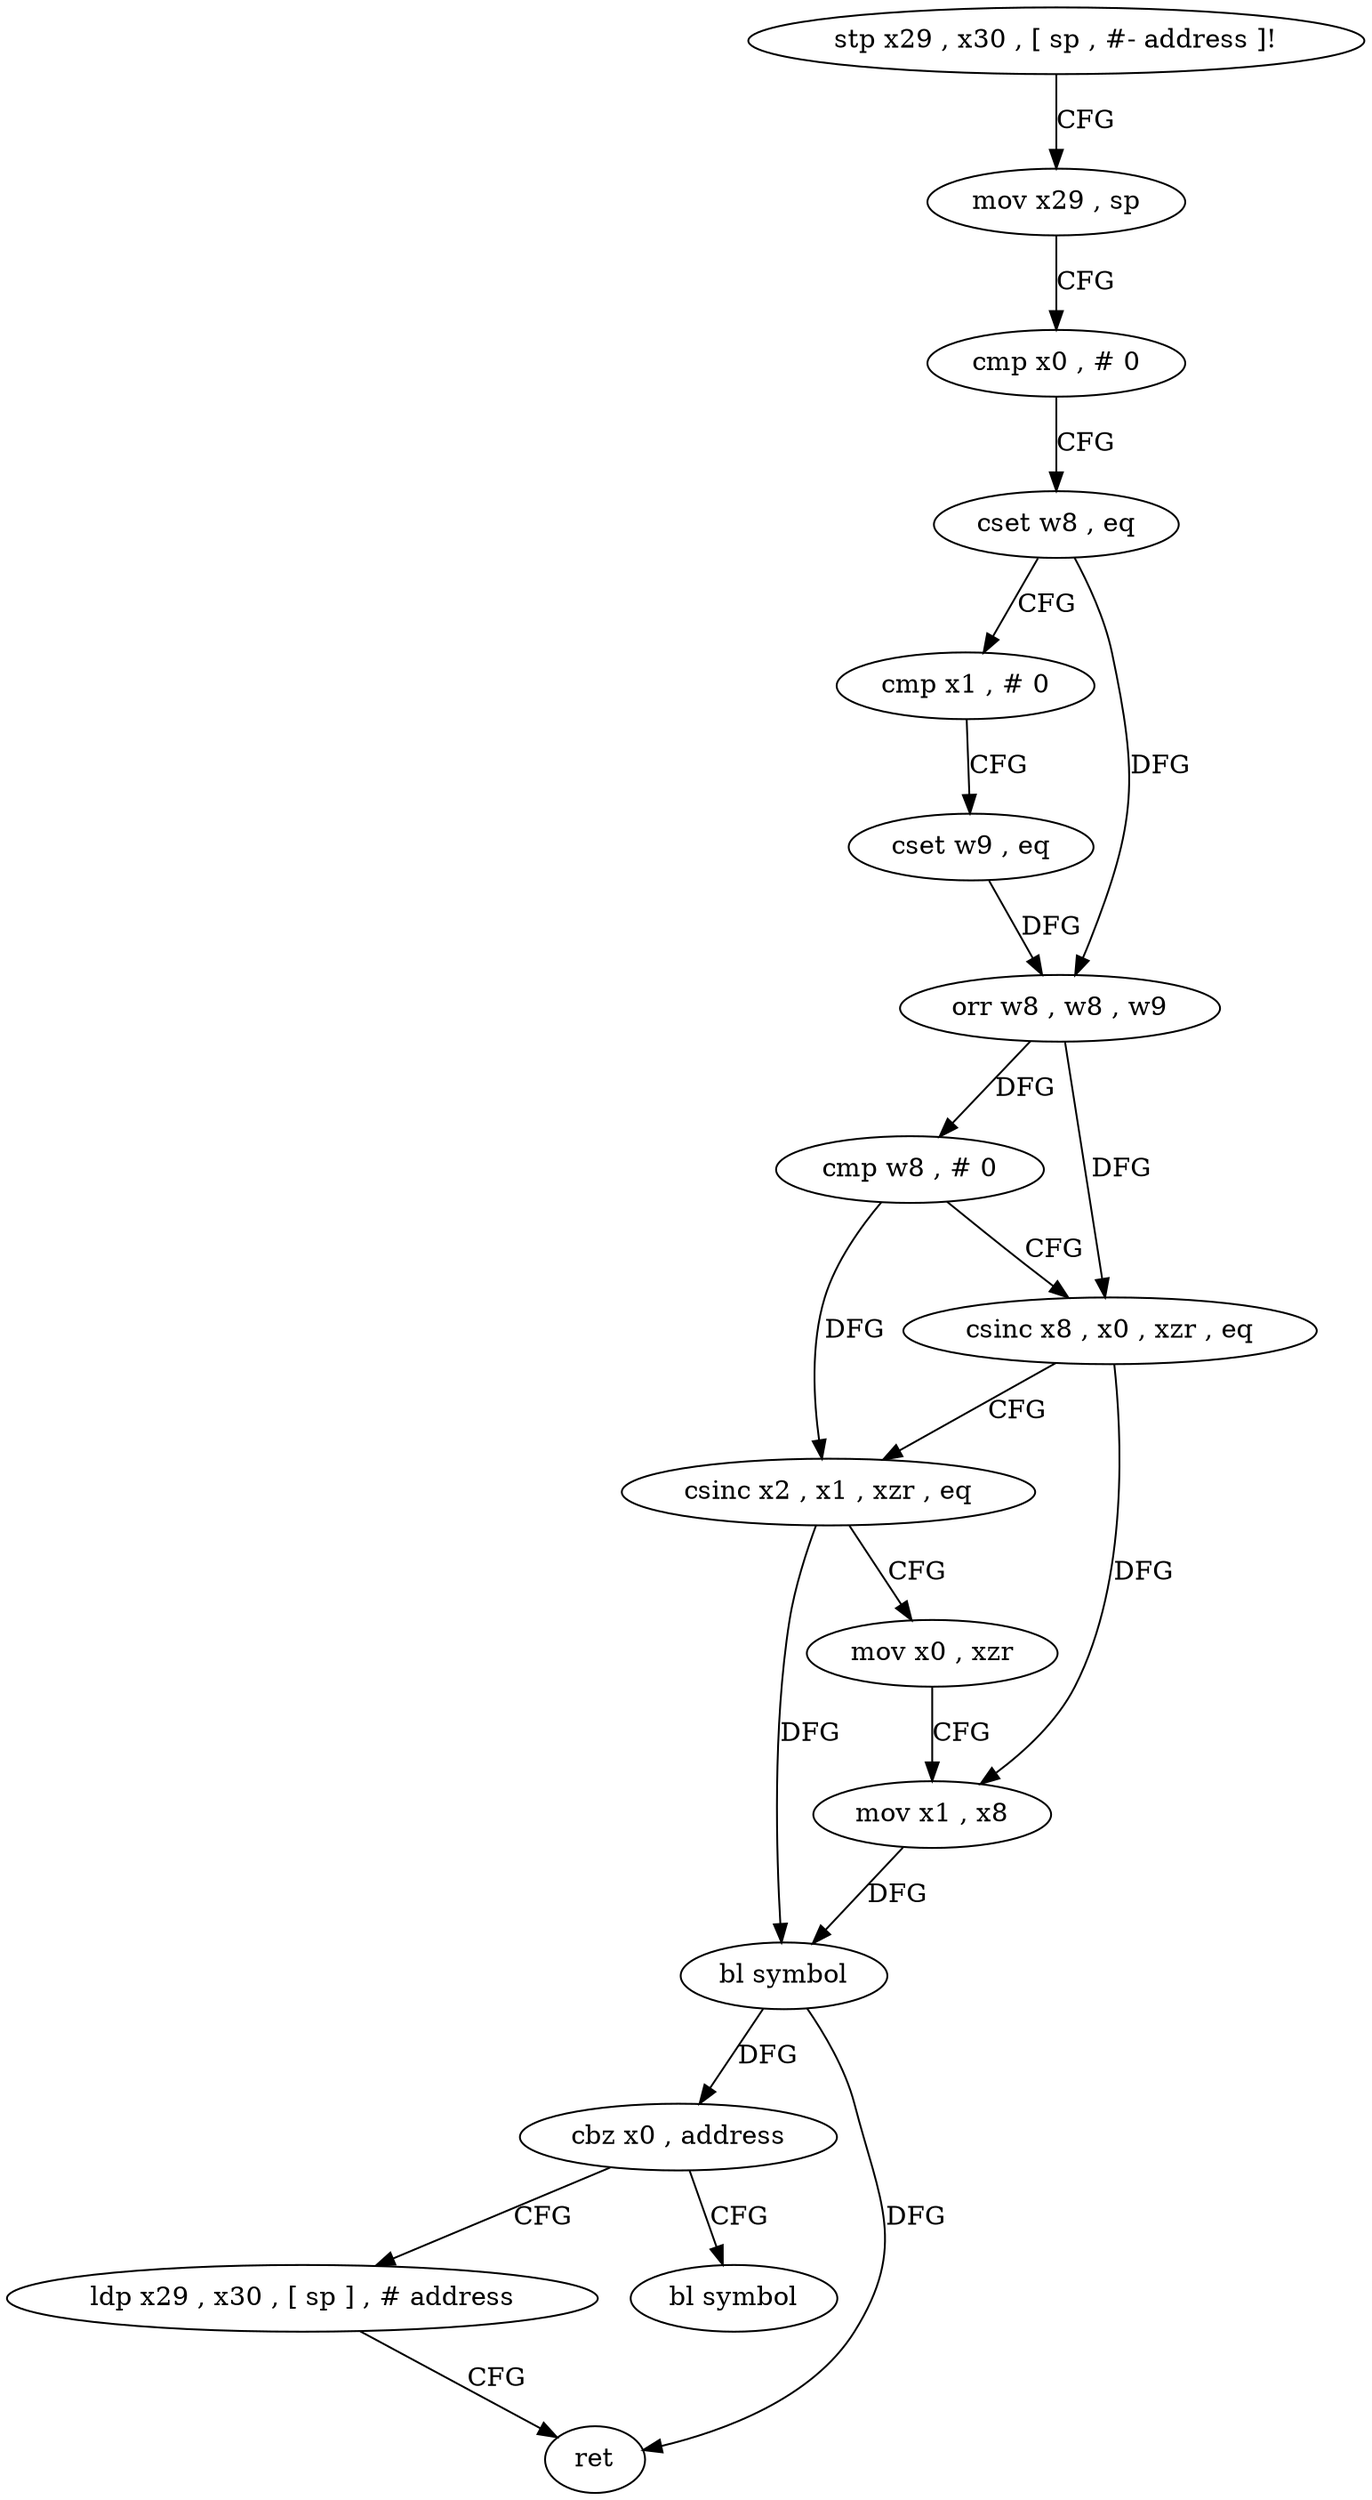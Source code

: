 digraph "func" {
"4216344" [label = "stp x29 , x30 , [ sp , #- address ]!" ]
"4216348" [label = "mov x29 , sp" ]
"4216352" [label = "cmp x0 , # 0" ]
"4216356" [label = "cset w8 , eq" ]
"4216360" [label = "cmp x1 , # 0" ]
"4216364" [label = "cset w9 , eq" ]
"4216368" [label = "orr w8 , w8 , w9" ]
"4216372" [label = "cmp w8 , # 0" ]
"4216376" [label = "csinc x8 , x0 , xzr , eq" ]
"4216380" [label = "csinc x2 , x1 , xzr , eq" ]
"4216384" [label = "mov x0 , xzr" ]
"4216388" [label = "mov x1 , x8" ]
"4216392" [label = "bl symbol" ]
"4216396" [label = "cbz x0 , address" ]
"4216408" [label = "bl symbol" ]
"4216400" [label = "ldp x29 , x30 , [ sp ] , # address" ]
"4216404" [label = "ret" ]
"4216344" -> "4216348" [ label = "CFG" ]
"4216348" -> "4216352" [ label = "CFG" ]
"4216352" -> "4216356" [ label = "CFG" ]
"4216356" -> "4216360" [ label = "CFG" ]
"4216356" -> "4216368" [ label = "DFG" ]
"4216360" -> "4216364" [ label = "CFG" ]
"4216364" -> "4216368" [ label = "DFG" ]
"4216368" -> "4216372" [ label = "DFG" ]
"4216368" -> "4216376" [ label = "DFG" ]
"4216372" -> "4216376" [ label = "CFG" ]
"4216372" -> "4216380" [ label = "DFG" ]
"4216376" -> "4216380" [ label = "CFG" ]
"4216376" -> "4216388" [ label = "DFG" ]
"4216380" -> "4216384" [ label = "CFG" ]
"4216380" -> "4216392" [ label = "DFG" ]
"4216384" -> "4216388" [ label = "CFG" ]
"4216388" -> "4216392" [ label = "DFG" ]
"4216392" -> "4216396" [ label = "DFG" ]
"4216392" -> "4216404" [ label = "DFG" ]
"4216396" -> "4216408" [ label = "CFG" ]
"4216396" -> "4216400" [ label = "CFG" ]
"4216400" -> "4216404" [ label = "CFG" ]
}

